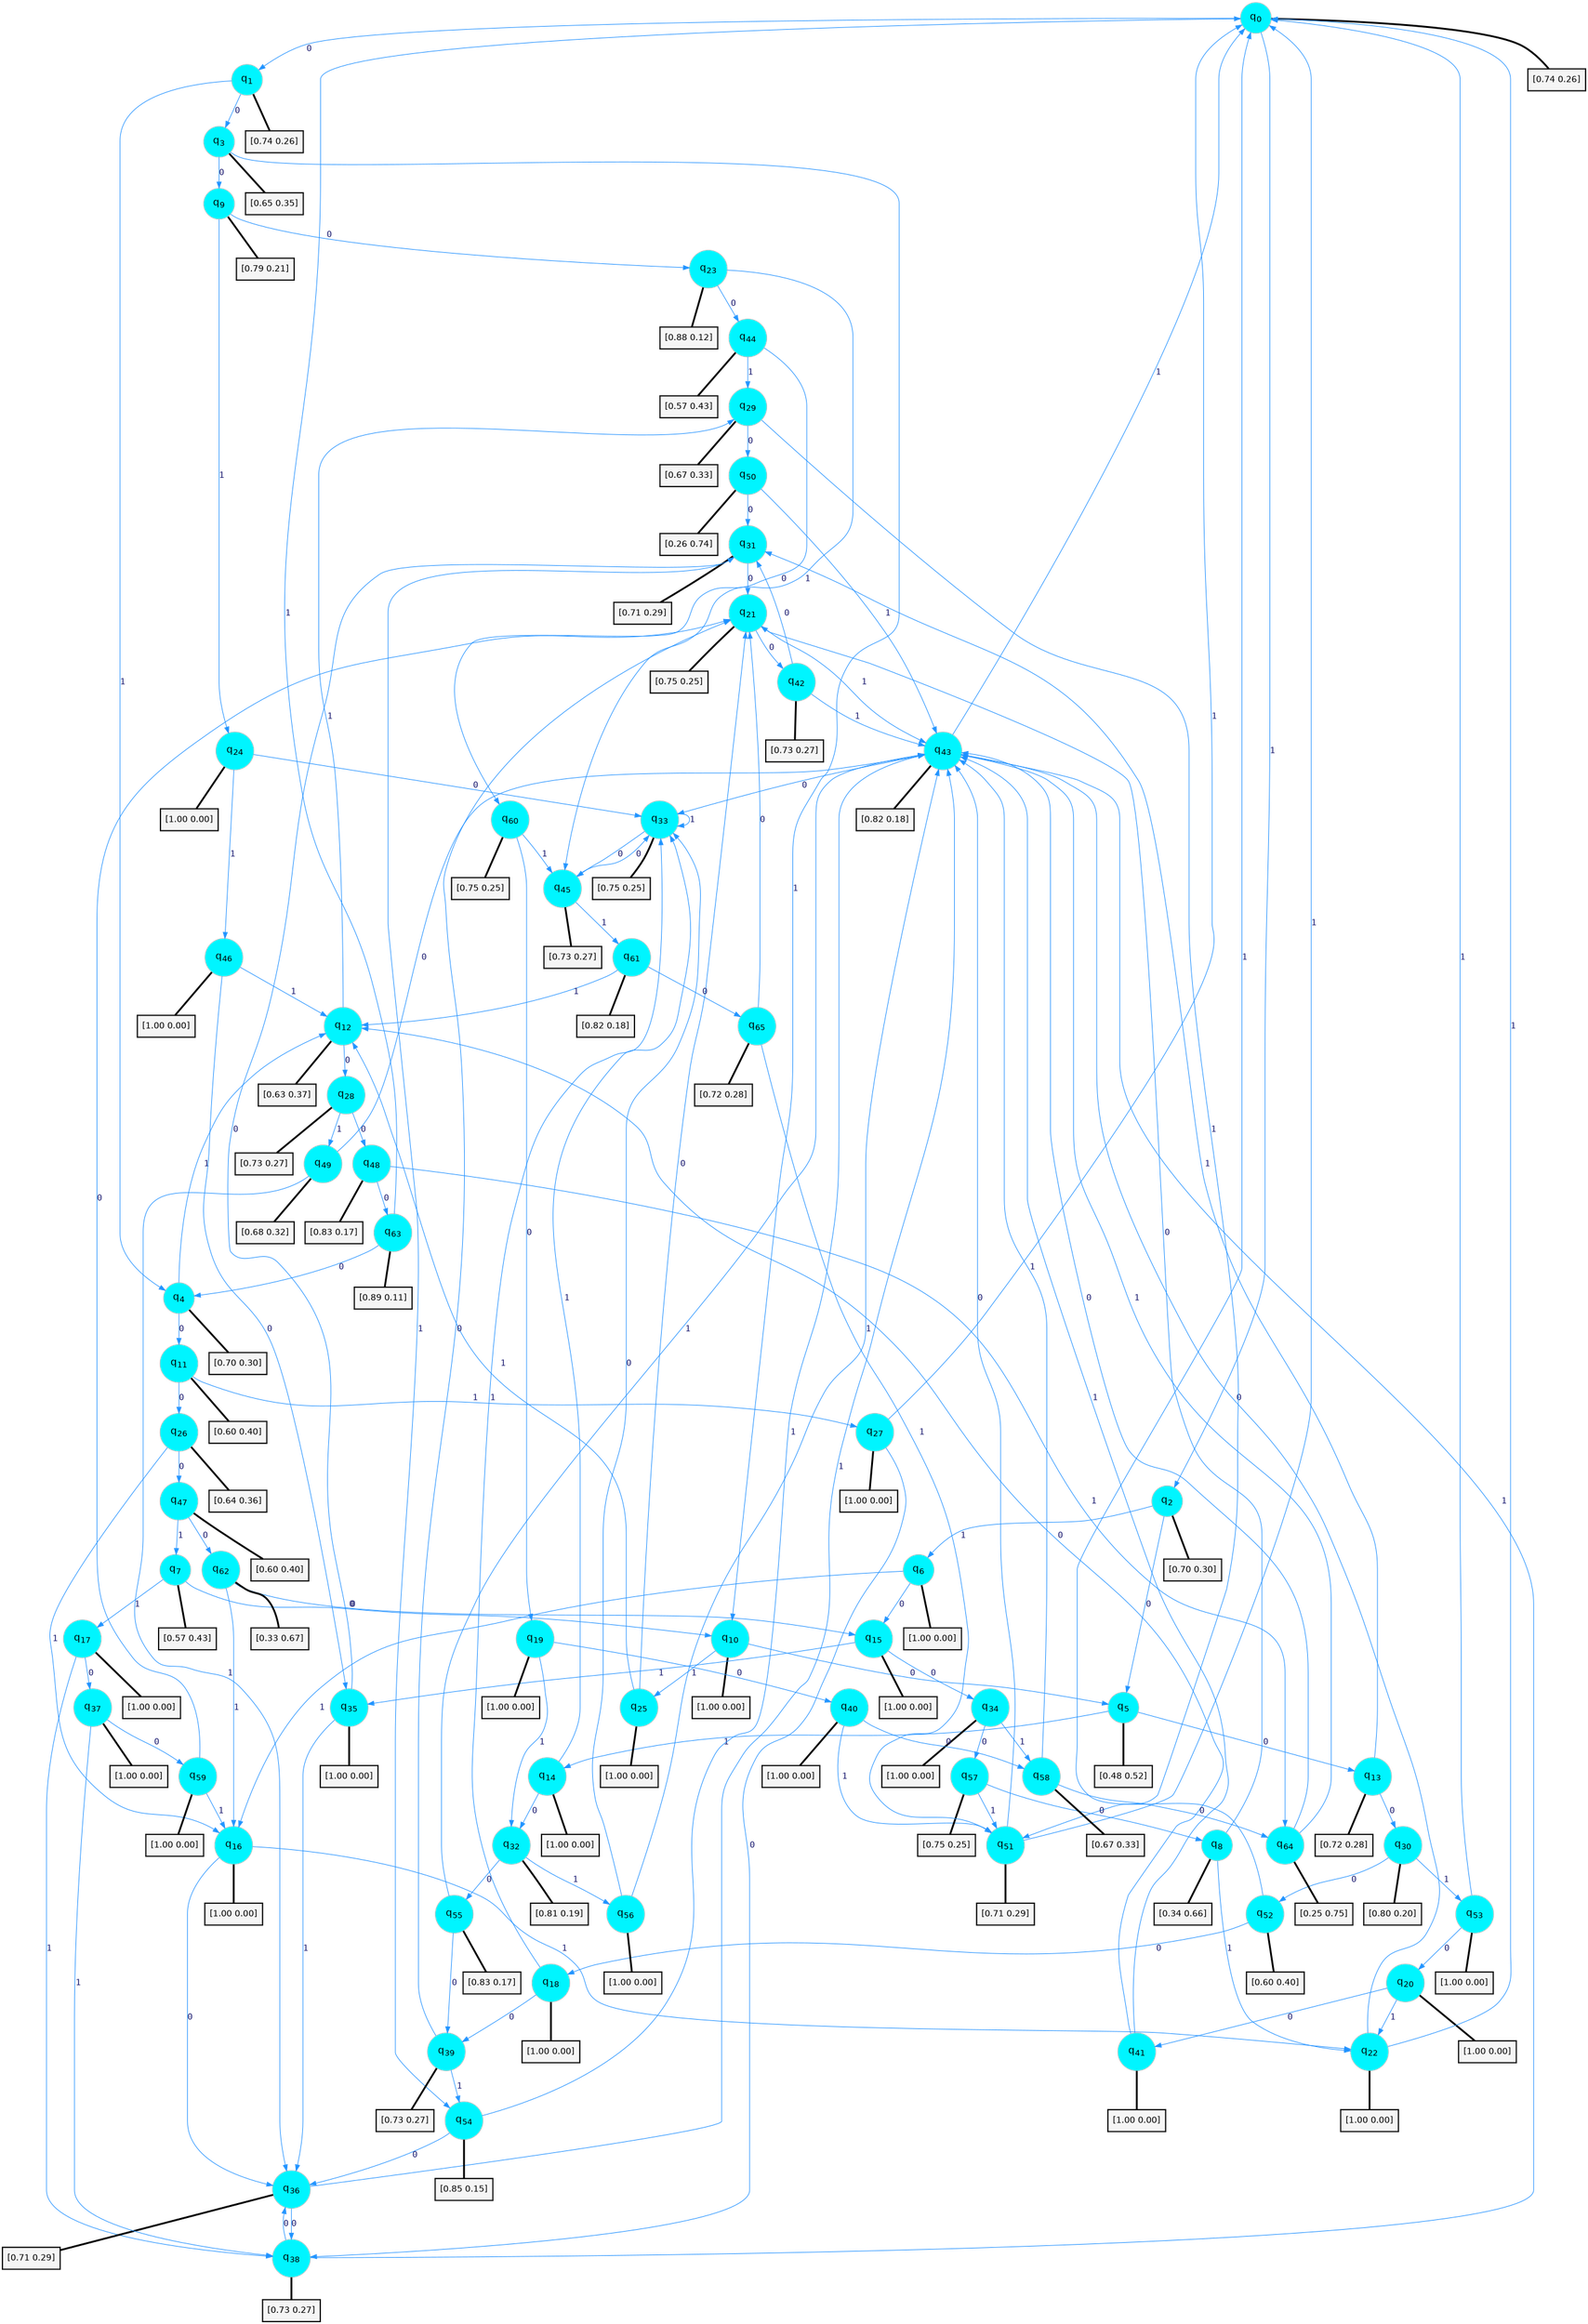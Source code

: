 digraph G {
graph [
bgcolor=transparent, dpi=300, rankdir=TD, size="40,25"];
node [
color=gray, fillcolor=turquoise1, fontcolor=black, fontname=Helvetica, fontsize=16, fontweight=bold, shape=circle, style=filled];
edge [
arrowsize=1, color=dodgerblue1, fontcolor=midnightblue, fontname=courier, fontweight=bold, penwidth=1, style=solid, weight=20];
0[label=<q<SUB>0</SUB>>];
1[label=<q<SUB>1</SUB>>];
2[label=<q<SUB>2</SUB>>];
3[label=<q<SUB>3</SUB>>];
4[label=<q<SUB>4</SUB>>];
5[label=<q<SUB>5</SUB>>];
6[label=<q<SUB>6</SUB>>];
7[label=<q<SUB>7</SUB>>];
8[label=<q<SUB>8</SUB>>];
9[label=<q<SUB>9</SUB>>];
10[label=<q<SUB>10</SUB>>];
11[label=<q<SUB>11</SUB>>];
12[label=<q<SUB>12</SUB>>];
13[label=<q<SUB>13</SUB>>];
14[label=<q<SUB>14</SUB>>];
15[label=<q<SUB>15</SUB>>];
16[label=<q<SUB>16</SUB>>];
17[label=<q<SUB>17</SUB>>];
18[label=<q<SUB>18</SUB>>];
19[label=<q<SUB>19</SUB>>];
20[label=<q<SUB>20</SUB>>];
21[label=<q<SUB>21</SUB>>];
22[label=<q<SUB>22</SUB>>];
23[label=<q<SUB>23</SUB>>];
24[label=<q<SUB>24</SUB>>];
25[label=<q<SUB>25</SUB>>];
26[label=<q<SUB>26</SUB>>];
27[label=<q<SUB>27</SUB>>];
28[label=<q<SUB>28</SUB>>];
29[label=<q<SUB>29</SUB>>];
30[label=<q<SUB>30</SUB>>];
31[label=<q<SUB>31</SUB>>];
32[label=<q<SUB>32</SUB>>];
33[label=<q<SUB>33</SUB>>];
34[label=<q<SUB>34</SUB>>];
35[label=<q<SUB>35</SUB>>];
36[label=<q<SUB>36</SUB>>];
37[label=<q<SUB>37</SUB>>];
38[label=<q<SUB>38</SUB>>];
39[label=<q<SUB>39</SUB>>];
40[label=<q<SUB>40</SUB>>];
41[label=<q<SUB>41</SUB>>];
42[label=<q<SUB>42</SUB>>];
43[label=<q<SUB>43</SUB>>];
44[label=<q<SUB>44</SUB>>];
45[label=<q<SUB>45</SUB>>];
46[label=<q<SUB>46</SUB>>];
47[label=<q<SUB>47</SUB>>];
48[label=<q<SUB>48</SUB>>];
49[label=<q<SUB>49</SUB>>];
50[label=<q<SUB>50</SUB>>];
51[label=<q<SUB>51</SUB>>];
52[label=<q<SUB>52</SUB>>];
53[label=<q<SUB>53</SUB>>];
54[label=<q<SUB>54</SUB>>];
55[label=<q<SUB>55</SUB>>];
56[label=<q<SUB>56</SUB>>];
57[label=<q<SUB>57</SUB>>];
58[label=<q<SUB>58</SUB>>];
59[label=<q<SUB>59</SUB>>];
60[label=<q<SUB>60</SUB>>];
61[label=<q<SUB>61</SUB>>];
62[label=<q<SUB>62</SUB>>];
63[label=<q<SUB>63</SUB>>];
64[label=<q<SUB>64</SUB>>];
65[label=<q<SUB>65</SUB>>];
66[label="[0.74 0.26]", shape=box,fontcolor=black, fontname=Helvetica, fontsize=14, penwidth=2, fillcolor=whitesmoke,color=black];
67[label="[0.74 0.26]", shape=box,fontcolor=black, fontname=Helvetica, fontsize=14, penwidth=2, fillcolor=whitesmoke,color=black];
68[label="[0.70 0.30]", shape=box,fontcolor=black, fontname=Helvetica, fontsize=14, penwidth=2, fillcolor=whitesmoke,color=black];
69[label="[0.65 0.35]", shape=box,fontcolor=black, fontname=Helvetica, fontsize=14, penwidth=2, fillcolor=whitesmoke,color=black];
70[label="[0.70 0.30]", shape=box,fontcolor=black, fontname=Helvetica, fontsize=14, penwidth=2, fillcolor=whitesmoke,color=black];
71[label="[0.48 0.52]", shape=box,fontcolor=black, fontname=Helvetica, fontsize=14, penwidth=2, fillcolor=whitesmoke,color=black];
72[label="[1.00 0.00]", shape=box,fontcolor=black, fontname=Helvetica, fontsize=14, penwidth=2, fillcolor=whitesmoke,color=black];
73[label="[0.57 0.43]", shape=box,fontcolor=black, fontname=Helvetica, fontsize=14, penwidth=2, fillcolor=whitesmoke,color=black];
74[label="[0.34 0.66]", shape=box,fontcolor=black, fontname=Helvetica, fontsize=14, penwidth=2, fillcolor=whitesmoke,color=black];
75[label="[0.79 0.21]", shape=box,fontcolor=black, fontname=Helvetica, fontsize=14, penwidth=2, fillcolor=whitesmoke,color=black];
76[label="[1.00 0.00]", shape=box,fontcolor=black, fontname=Helvetica, fontsize=14, penwidth=2, fillcolor=whitesmoke,color=black];
77[label="[0.60 0.40]", shape=box,fontcolor=black, fontname=Helvetica, fontsize=14, penwidth=2, fillcolor=whitesmoke,color=black];
78[label="[0.63 0.37]", shape=box,fontcolor=black, fontname=Helvetica, fontsize=14, penwidth=2, fillcolor=whitesmoke,color=black];
79[label="[0.72 0.28]", shape=box,fontcolor=black, fontname=Helvetica, fontsize=14, penwidth=2, fillcolor=whitesmoke,color=black];
80[label="[1.00 0.00]", shape=box,fontcolor=black, fontname=Helvetica, fontsize=14, penwidth=2, fillcolor=whitesmoke,color=black];
81[label="[1.00 0.00]", shape=box,fontcolor=black, fontname=Helvetica, fontsize=14, penwidth=2, fillcolor=whitesmoke,color=black];
82[label="[1.00 0.00]", shape=box,fontcolor=black, fontname=Helvetica, fontsize=14, penwidth=2, fillcolor=whitesmoke,color=black];
83[label="[1.00 0.00]", shape=box,fontcolor=black, fontname=Helvetica, fontsize=14, penwidth=2, fillcolor=whitesmoke,color=black];
84[label="[1.00 0.00]", shape=box,fontcolor=black, fontname=Helvetica, fontsize=14, penwidth=2, fillcolor=whitesmoke,color=black];
85[label="[1.00 0.00]", shape=box,fontcolor=black, fontname=Helvetica, fontsize=14, penwidth=2, fillcolor=whitesmoke,color=black];
86[label="[1.00 0.00]", shape=box,fontcolor=black, fontname=Helvetica, fontsize=14, penwidth=2, fillcolor=whitesmoke,color=black];
87[label="[0.75 0.25]", shape=box,fontcolor=black, fontname=Helvetica, fontsize=14, penwidth=2, fillcolor=whitesmoke,color=black];
88[label="[1.00 0.00]", shape=box,fontcolor=black, fontname=Helvetica, fontsize=14, penwidth=2, fillcolor=whitesmoke,color=black];
89[label="[0.88 0.12]", shape=box,fontcolor=black, fontname=Helvetica, fontsize=14, penwidth=2, fillcolor=whitesmoke,color=black];
90[label="[1.00 0.00]", shape=box,fontcolor=black, fontname=Helvetica, fontsize=14, penwidth=2, fillcolor=whitesmoke,color=black];
91[label="[1.00 0.00]", shape=box,fontcolor=black, fontname=Helvetica, fontsize=14, penwidth=2, fillcolor=whitesmoke,color=black];
92[label="[0.64 0.36]", shape=box,fontcolor=black, fontname=Helvetica, fontsize=14, penwidth=2, fillcolor=whitesmoke,color=black];
93[label="[1.00 0.00]", shape=box,fontcolor=black, fontname=Helvetica, fontsize=14, penwidth=2, fillcolor=whitesmoke,color=black];
94[label="[0.73 0.27]", shape=box,fontcolor=black, fontname=Helvetica, fontsize=14, penwidth=2, fillcolor=whitesmoke,color=black];
95[label="[0.67 0.33]", shape=box,fontcolor=black, fontname=Helvetica, fontsize=14, penwidth=2, fillcolor=whitesmoke,color=black];
96[label="[0.80 0.20]", shape=box,fontcolor=black, fontname=Helvetica, fontsize=14, penwidth=2, fillcolor=whitesmoke,color=black];
97[label="[0.71 0.29]", shape=box,fontcolor=black, fontname=Helvetica, fontsize=14, penwidth=2, fillcolor=whitesmoke,color=black];
98[label="[0.81 0.19]", shape=box,fontcolor=black, fontname=Helvetica, fontsize=14, penwidth=2, fillcolor=whitesmoke,color=black];
99[label="[0.75 0.25]", shape=box,fontcolor=black, fontname=Helvetica, fontsize=14, penwidth=2, fillcolor=whitesmoke,color=black];
100[label="[1.00 0.00]", shape=box,fontcolor=black, fontname=Helvetica, fontsize=14, penwidth=2, fillcolor=whitesmoke,color=black];
101[label="[1.00 0.00]", shape=box,fontcolor=black, fontname=Helvetica, fontsize=14, penwidth=2, fillcolor=whitesmoke,color=black];
102[label="[0.71 0.29]", shape=box,fontcolor=black, fontname=Helvetica, fontsize=14, penwidth=2, fillcolor=whitesmoke,color=black];
103[label="[1.00 0.00]", shape=box,fontcolor=black, fontname=Helvetica, fontsize=14, penwidth=2, fillcolor=whitesmoke,color=black];
104[label="[0.73 0.27]", shape=box,fontcolor=black, fontname=Helvetica, fontsize=14, penwidth=2, fillcolor=whitesmoke,color=black];
105[label="[0.73 0.27]", shape=box,fontcolor=black, fontname=Helvetica, fontsize=14, penwidth=2, fillcolor=whitesmoke,color=black];
106[label="[1.00 0.00]", shape=box,fontcolor=black, fontname=Helvetica, fontsize=14, penwidth=2, fillcolor=whitesmoke,color=black];
107[label="[1.00 0.00]", shape=box,fontcolor=black, fontname=Helvetica, fontsize=14, penwidth=2, fillcolor=whitesmoke,color=black];
108[label="[0.73 0.27]", shape=box,fontcolor=black, fontname=Helvetica, fontsize=14, penwidth=2, fillcolor=whitesmoke,color=black];
109[label="[0.82 0.18]", shape=box,fontcolor=black, fontname=Helvetica, fontsize=14, penwidth=2, fillcolor=whitesmoke,color=black];
110[label="[0.57 0.43]", shape=box,fontcolor=black, fontname=Helvetica, fontsize=14, penwidth=2, fillcolor=whitesmoke,color=black];
111[label="[0.73 0.27]", shape=box,fontcolor=black, fontname=Helvetica, fontsize=14, penwidth=2, fillcolor=whitesmoke,color=black];
112[label="[1.00 0.00]", shape=box,fontcolor=black, fontname=Helvetica, fontsize=14, penwidth=2, fillcolor=whitesmoke,color=black];
113[label="[0.60 0.40]", shape=box,fontcolor=black, fontname=Helvetica, fontsize=14, penwidth=2, fillcolor=whitesmoke,color=black];
114[label="[0.83 0.17]", shape=box,fontcolor=black, fontname=Helvetica, fontsize=14, penwidth=2, fillcolor=whitesmoke,color=black];
115[label="[0.68 0.32]", shape=box,fontcolor=black, fontname=Helvetica, fontsize=14, penwidth=2, fillcolor=whitesmoke,color=black];
116[label="[0.26 0.74]", shape=box,fontcolor=black, fontname=Helvetica, fontsize=14, penwidth=2, fillcolor=whitesmoke,color=black];
117[label="[0.71 0.29]", shape=box,fontcolor=black, fontname=Helvetica, fontsize=14, penwidth=2, fillcolor=whitesmoke,color=black];
118[label="[0.60 0.40]", shape=box,fontcolor=black, fontname=Helvetica, fontsize=14, penwidth=2, fillcolor=whitesmoke,color=black];
119[label="[1.00 0.00]", shape=box,fontcolor=black, fontname=Helvetica, fontsize=14, penwidth=2, fillcolor=whitesmoke,color=black];
120[label="[0.85 0.15]", shape=box,fontcolor=black, fontname=Helvetica, fontsize=14, penwidth=2, fillcolor=whitesmoke,color=black];
121[label="[0.83 0.17]", shape=box,fontcolor=black, fontname=Helvetica, fontsize=14, penwidth=2, fillcolor=whitesmoke,color=black];
122[label="[1.00 0.00]", shape=box,fontcolor=black, fontname=Helvetica, fontsize=14, penwidth=2, fillcolor=whitesmoke,color=black];
123[label="[0.75 0.25]", shape=box,fontcolor=black, fontname=Helvetica, fontsize=14, penwidth=2, fillcolor=whitesmoke,color=black];
124[label="[0.67 0.33]", shape=box,fontcolor=black, fontname=Helvetica, fontsize=14, penwidth=2, fillcolor=whitesmoke,color=black];
125[label="[1.00 0.00]", shape=box,fontcolor=black, fontname=Helvetica, fontsize=14, penwidth=2, fillcolor=whitesmoke,color=black];
126[label="[0.75 0.25]", shape=box,fontcolor=black, fontname=Helvetica, fontsize=14, penwidth=2, fillcolor=whitesmoke,color=black];
127[label="[0.82 0.18]", shape=box,fontcolor=black, fontname=Helvetica, fontsize=14, penwidth=2, fillcolor=whitesmoke,color=black];
128[label="[0.33 0.67]", shape=box,fontcolor=black, fontname=Helvetica, fontsize=14, penwidth=2, fillcolor=whitesmoke,color=black];
129[label="[0.89 0.11]", shape=box,fontcolor=black, fontname=Helvetica, fontsize=14, penwidth=2, fillcolor=whitesmoke,color=black];
130[label="[0.25 0.75]", shape=box,fontcolor=black, fontname=Helvetica, fontsize=14, penwidth=2, fillcolor=whitesmoke,color=black];
131[label="[0.72 0.28]", shape=box,fontcolor=black, fontname=Helvetica, fontsize=14, penwidth=2, fillcolor=whitesmoke,color=black];
0->1 [label=0];
0->2 [label=1];
0->66 [arrowhead=none, penwidth=3,color=black];
1->3 [label=0];
1->4 [label=1];
1->67 [arrowhead=none, penwidth=3,color=black];
2->5 [label=0];
2->6 [label=1];
2->68 [arrowhead=none, penwidth=3,color=black];
3->9 [label=0];
3->10 [label=1];
3->69 [arrowhead=none, penwidth=3,color=black];
4->11 [label=0];
4->12 [label=1];
4->70 [arrowhead=none, penwidth=3,color=black];
5->13 [label=0];
5->14 [label=1];
5->71 [arrowhead=none, penwidth=3,color=black];
6->15 [label=0];
6->16 [label=1];
6->72 [arrowhead=none, penwidth=3,color=black];
7->10 [label=0];
7->17 [label=1];
7->73 [arrowhead=none, penwidth=3,color=black];
8->21 [label=0];
8->22 [label=1];
8->74 [arrowhead=none, penwidth=3,color=black];
9->23 [label=0];
9->24 [label=1];
9->75 [arrowhead=none, penwidth=3,color=black];
10->5 [label=0];
10->25 [label=1];
10->76 [arrowhead=none, penwidth=3,color=black];
11->26 [label=0];
11->27 [label=1];
11->77 [arrowhead=none, penwidth=3,color=black];
12->28 [label=0];
12->29 [label=1];
12->78 [arrowhead=none, penwidth=3,color=black];
13->30 [label=0];
13->31 [label=1];
13->79 [arrowhead=none, penwidth=3,color=black];
14->32 [label=0];
14->33 [label=1];
14->80 [arrowhead=none, penwidth=3,color=black];
15->34 [label=0];
15->35 [label=1];
15->81 [arrowhead=none, penwidth=3,color=black];
16->36 [label=0];
16->22 [label=1];
16->82 [arrowhead=none, penwidth=3,color=black];
17->37 [label=0];
17->38 [label=1];
17->83 [arrowhead=none, penwidth=3,color=black];
18->39 [label=0];
18->33 [label=1];
18->84 [arrowhead=none, penwidth=3,color=black];
19->40 [label=0];
19->32 [label=1];
19->85 [arrowhead=none, penwidth=3,color=black];
20->41 [label=0];
20->22 [label=1];
20->86 [arrowhead=none, penwidth=3,color=black];
21->42 [label=0];
21->43 [label=1];
21->87 [arrowhead=none, penwidth=3,color=black];
22->43 [label=0];
22->0 [label=1];
22->88 [arrowhead=none, penwidth=3,color=black];
23->44 [label=0];
23->45 [label=1];
23->89 [arrowhead=none, penwidth=3,color=black];
24->33 [label=0];
24->46 [label=1];
24->90 [arrowhead=none, penwidth=3,color=black];
25->21 [label=0];
25->12 [label=1];
25->91 [arrowhead=none, penwidth=3,color=black];
26->47 [label=0];
26->16 [label=1];
26->92 [arrowhead=none, penwidth=3,color=black];
27->38 [label=0];
27->0 [label=1];
27->93 [arrowhead=none, penwidth=3,color=black];
28->48 [label=0];
28->49 [label=1];
28->94 [arrowhead=none, penwidth=3,color=black];
29->50 [label=0];
29->51 [label=1];
29->95 [arrowhead=none, penwidth=3,color=black];
30->52 [label=0];
30->53 [label=1];
30->96 [arrowhead=none, penwidth=3,color=black];
31->21 [label=0];
31->54 [label=1];
31->97 [arrowhead=none, penwidth=3,color=black];
32->55 [label=0];
32->56 [label=1];
32->98 [arrowhead=none, penwidth=3,color=black];
33->45 [label=0];
33->33 [label=1];
33->99 [arrowhead=none, penwidth=3,color=black];
34->57 [label=0];
34->58 [label=1];
34->100 [arrowhead=none, penwidth=3,color=black];
35->31 [label=0];
35->36 [label=1];
35->101 [arrowhead=none, penwidth=3,color=black];
36->38 [label=0];
36->43 [label=1];
36->102 [arrowhead=none, penwidth=3,color=black];
37->59 [label=0];
37->38 [label=1];
37->103 [arrowhead=none, penwidth=3,color=black];
38->36 [label=0];
38->43 [label=1];
38->104 [arrowhead=none, penwidth=3,color=black];
39->21 [label=0];
39->54 [label=1];
39->105 [arrowhead=none, penwidth=3,color=black];
40->58 [label=0];
40->51 [label=1];
40->106 [arrowhead=none, penwidth=3,color=black];
41->12 [label=0];
41->43 [label=1];
41->107 [arrowhead=none, penwidth=3,color=black];
42->31 [label=0];
42->43 [label=1];
42->108 [arrowhead=none, penwidth=3,color=black];
43->33 [label=0];
43->0 [label=1];
43->109 [arrowhead=none, penwidth=3,color=black];
44->60 [label=0];
44->29 [label=1];
44->110 [arrowhead=none, penwidth=3,color=black];
45->33 [label=0];
45->61 [label=1];
45->111 [arrowhead=none, penwidth=3,color=black];
46->35 [label=0];
46->12 [label=1];
46->112 [arrowhead=none, penwidth=3,color=black];
47->62 [label=0];
47->7 [label=1];
47->113 [arrowhead=none, penwidth=3,color=black];
48->63 [label=0];
48->64 [label=1];
48->114 [arrowhead=none, penwidth=3,color=black];
49->43 [label=0];
49->36 [label=1];
49->115 [arrowhead=none, penwidth=3,color=black];
50->31 [label=0];
50->43 [label=1];
50->116 [arrowhead=none, penwidth=3,color=black];
51->43 [label=0];
51->0 [label=1];
51->117 [arrowhead=none, penwidth=3,color=black];
52->18 [label=0];
52->0 [label=1];
52->118 [arrowhead=none, penwidth=3,color=black];
53->20 [label=0];
53->0 [label=1];
53->119 [arrowhead=none, penwidth=3,color=black];
54->36 [label=0];
54->43 [label=1];
54->120 [arrowhead=none, penwidth=3,color=black];
55->39 [label=0];
55->43 [label=1];
55->121 [arrowhead=none, penwidth=3,color=black];
56->33 [label=0];
56->43 [label=1];
56->122 [arrowhead=none, penwidth=3,color=black];
57->8 [label=0];
57->51 [label=1];
57->123 [arrowhead=none, penwidth=3,color=black];
58->64 [label=0];
58->43 [label=1];
58->124 [arrowhead=none, penwidth=3,color=black];
59->21 [label=0];
59->16 [label=1];
59->125 [arrowhead=none, penwidth=3,color=black];
60->19 [label=0];
60->45 [label=1];
60->126 [arrowhead=none, penwidth=3,color=black];
61->65 [label=0];
61->12 [label=1];
61->127 [arrowhead=none, penwidth=3,color=black];
62->15 [label=0];
62->16 [label=1];
62->128 [arrowhead=none, penwidth=3,color=black];
63->4 [label=0];
63->0 [label=1];
63->129 [arrowhead=none, penwidth=3,color=black];
64->43 [label=0];
64->43 [label=1];
64->130 [arrowhead=none, penwidth=3,color=black];
65->21 [label=0];
65->51 [label=1];
65->131 [arrowhead=none, penwidth=3,color=black];
}
